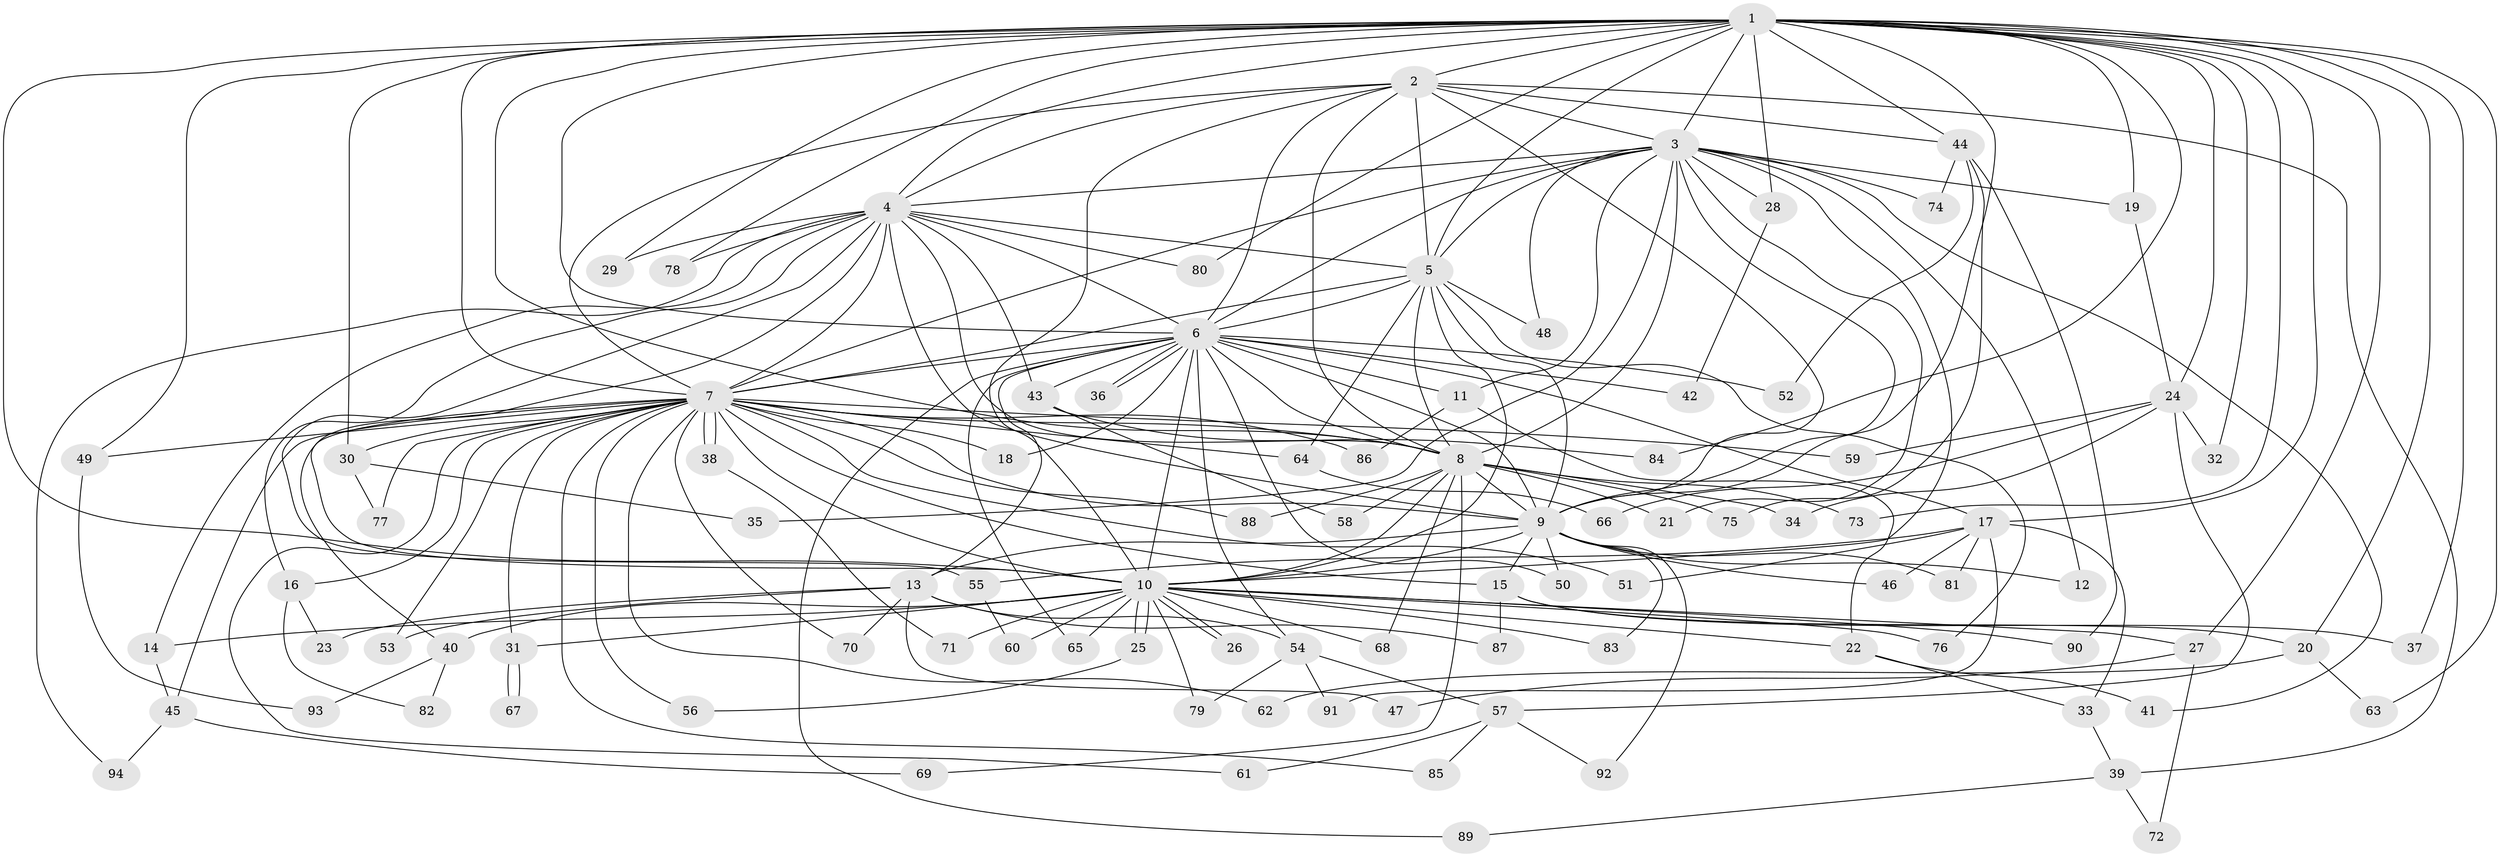 // coarse degree distribution, {23: 0.014492753623188406, 29: 0.014492753623188406, 14: 0.028985507246376812, 10: 0.014492753623188406, 33: 0.014492753623188406, 15: 0.014492753623188406, 19: 0.014492753623188406, 4: 0.11594202898550725, 3: 0.057971014492753624, 7: 0.028985507246376812, 8: 0.028985507246376812, 2: 0.5942028985507246, 5: 0.014492753623188406, 1: 0.028985507246376812, 6: 0.014492753623188406}
// Generated by graph-tools (version 1.1) at 2025/51/02/27/25 19:51:51]
// undirected, 94 vertices, 213 edges
graph export_dot {
graph [start="1"]
  node [color=gray90,style=filled];
  1;
  2;
  3;
  4;
  5;
  6;
  7;
  8;
  9;
  10;
  11;
  12;
  13;
  14;
  15;
  16;
  17;
  18;
  19;
  20;
  21;
  22;
  23;
  24;
  25;
  26;
  27;
  28;
  29;
  30;
  31;
  32;
  33;
  34;
  35;
  36;
  37;
  38;
  39;
  40;
  41;
  42;
  43;
  44;
  45;
  46;
  47;
  48;
  49;
  50;
  51;
  52;
  53;
  54;
  55;
  56;
  57;
  58;
  59;
  60;
  61;
  62;
  63;
  64;
  65;
  66;
  67;
  68;
  69;
  70;
  71;
  72;
  73;
  74;
  75;
  76;
  77;
  78;
  79;
  80;
  81;
  82;
  83;
  84;
  85;
  86;
  87;
  88;
  89;
  90;
  91;
  92;
  93;
  94;
  1 -- 2;
  1 -- 3;
  1 -- 4;
  1 -- 5;
  1 -- 6;
  1 -- 7;
  1 -- 8;
  1 -- 9;
  1 -- 10;
  1 -- 17;
  1 -- 19;
  1 -- 20;
  1 -- 24;
  1 -- 27;
  1 -- 28;
  1 -- 29;
  1 -- 30;
  1 -- 32;
  1 -- 37;
  1 -- 44;
  1 -- 49;
  1 -- 63;
  1 -- 73;
  1 -- 78;
  1 -- 80;
  1 -- 84;
  2 -- 3;
  2 -- 4;
  2 -- 5;
  2 -- 6;
  2 -- 7;
  2 -- 8;
  2 -- 9;
  2 -- 10;
  2 -- 39;
  2 -- 44;
  3 -- 4;
  3 -- 5;
  3 -- 6;
  3 -- 7;
  3 -- 8;
  3 -- 9;
  3 -- 10;
  3 -- 11;
  3 -- 12;
  3 -- 19;
  3 -- 21;
  3 -- 28;
  3 -- 35;
  3 -- 41;
  3 -- 48;
  3 -- 74;
  4 -- 5;
  4 -- 6;
  4 -- 7;
  4 -- 8;
  4 -- 9;
  4 -- 10;
  4 -- 14;
  4 -- 16;
  4 -- 29;
  4 -- 43;
  4 -- 55;
  4 -- 78;
  4 -- 80;
  4 -- 94;
  5 -- 6;
  5 -- 7;
  5 -- 8;
  5 -- 9;
  5 -- 10;
  5 -- 48;
  5 -- 64;
  5 -- 76;
  6 -- 7;
  6 -- 8;
  6 -- 9;
  6 -- 10;
  6 -- 11;
  6 -- 13;
  6 -- 17;
  6 -- 18;
  6 -- 36;
  6 -- 36;
  6 -- 42;
  6 -- 43;
  6 -- 50;
  6 -- 52;
  6 -- 54;
  6 -- 65;
  6 -- 89;
  7 -- 8;
  7 -- 9;
  7 -- 10;
  7 -- 15;
  7 -- 16;
  7 -- 18;
  7 -- 30;
  7 -- 31;
  7 -- 38;
  7 -- 38;
  7 -- 40;
  7 -- 45;
  7 -- 49;
  7 -- 51;
  7 -- 53;
  7 -- 56;
  7 -- 59;
  7 -- 61;
  7 -- 62;
  7 -- 64;
  7 -- 70;
  7 -- 77;
  7 -- 85;
  7 -- 86;
  7 -- 88;
  8 -- 9;
  8 -- 10;
  8 -- 21;
  8 -- 34;
  8 -- 58;
  8 -- 68;
  8 -- 69;
  8 -- 73;
  8 -- 75;
  8 -- 88;
  9 -- 10;
  9 -- 12;
  9 -- 13;
  9 -- 15;
  9 -- 46;
  9 -- 50;
  9 -- 81;
  9 -- 83;
  9 -- 92;
  10 -- 14;
  10 -- 22;
  10 -- 25;
  10 -- 25;
  10 -- 26;
  10 -- 26;
  10 -- 27;
  10 -- 31;
  10 -- 40;
  10 -- 60;
  10 -- 65;
  10 -- 68;
  10 -- 71;
  10 -- 76;
  10 -- 79;
  10 -- 83;
  10 -- 90;
  11 -- 22;
  11 -- 86;
  13 -- 23;
  13 -- 47;
  13 -- 53;
  13 -- 54;
  13 -- 70;
  13 -- 87;
  14 -- 45;
  15 -- 20;
  15 -- 37;
  15 -- 87;
  16 -- 23;
  16 -- 82;
  17 -- 33;
  17 -- 46;
  17 -- 51;
  17 -- 55;
  17 -- 81;
  17 -- 91;
  19 -- 24;
  20 -- 62;
  20 -- 63;
  22 -- 33;
  22 -- 41;
  24 -- 32;
  24 -- 34;
  24 -- 57;
  24 -- 59;
  24 -- 66;
  25 -- 56;
  27 -- 47;
  27 -- 72;
  28 -- 42;
  30 -- 35;
  30 -- 77;
  31 -- 67;
  31 -- 67;
  33 -- 39;
  38 -- 71;
  39 -- 72;
  39 -- 89;
  40 -- 82;
  40 -- 93;
  43 -- 58;
  43 -- 84;
  44 -- 52;
  44 -- 74;
  44 -- 75;
  44 -- 90;
  45 -- 69;
  45 -- 94;
  49 -- 93;
  54 -- 57;
  54 -- 79;
  54 -- 91;
  55 -- 60;
  57 -- 61;
  57 -- 85;
  57 -- 92;
  64 -- 66;
}
